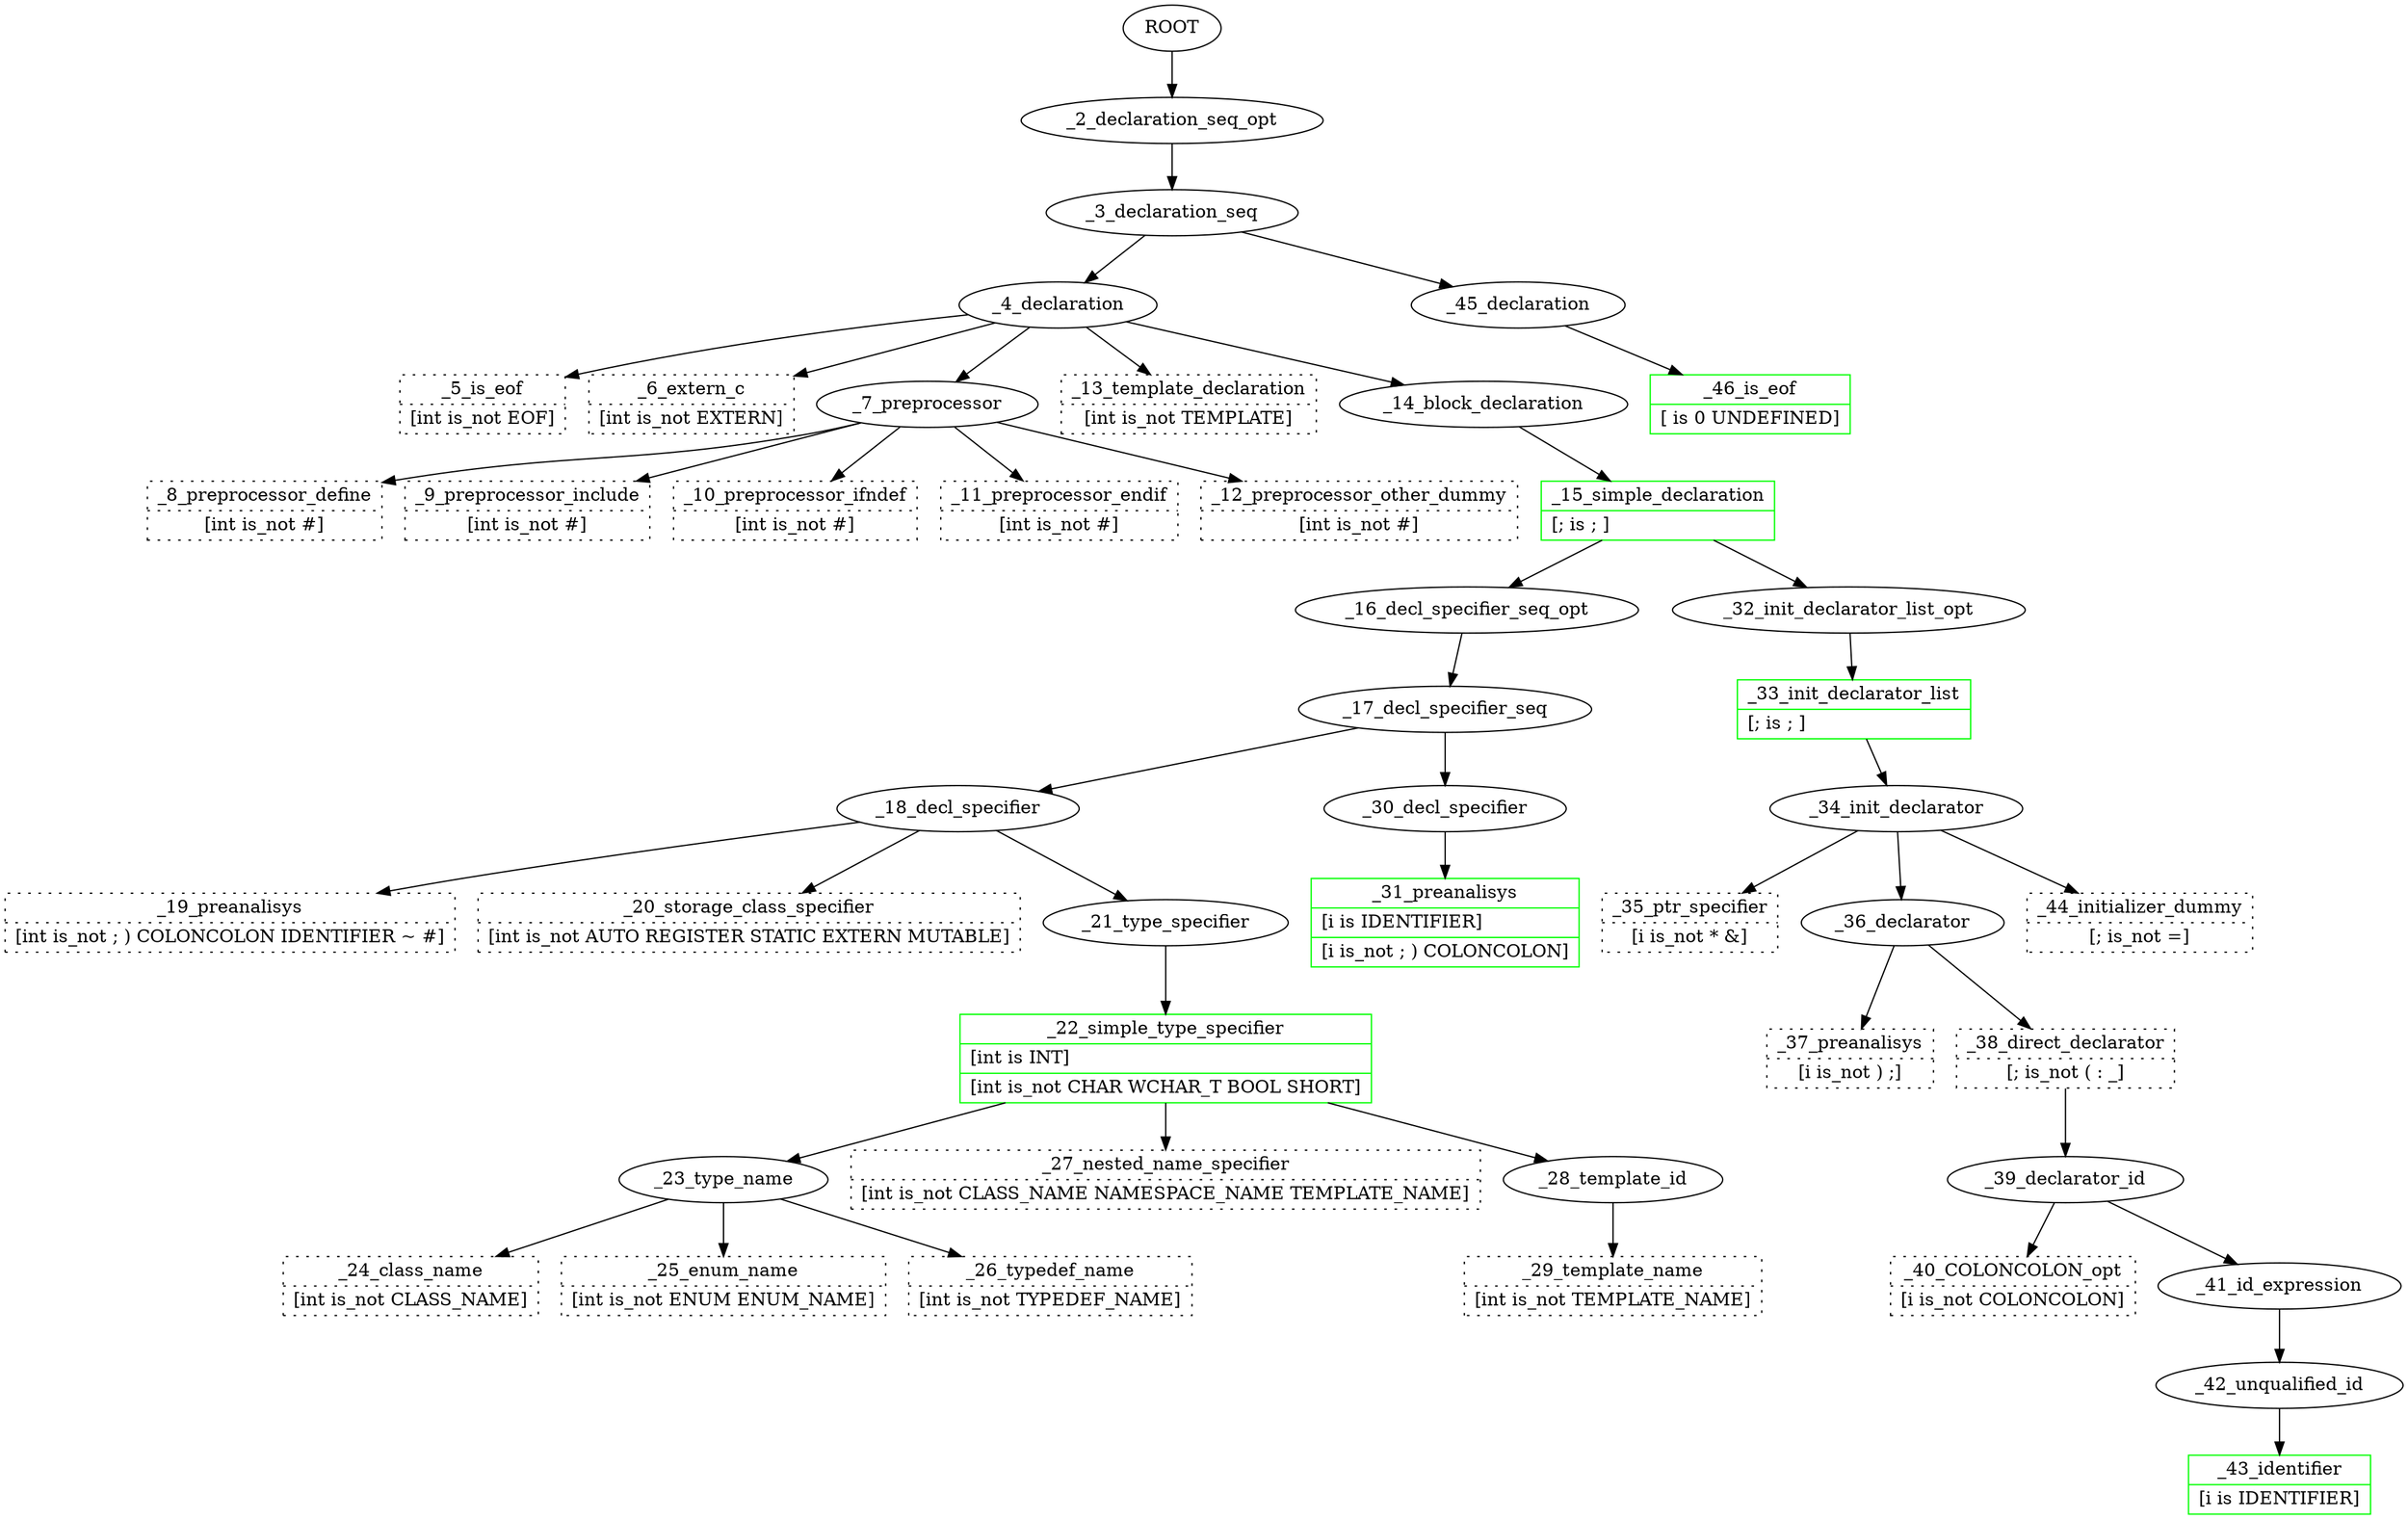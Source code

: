 /*
 cat /home/hevia/working/abidos/processor/test_out//trace_book_01.cpp.gv | dot -Tpng > /home/hevia/working/abidos/processor/test_out//trace_book_01.cpp.gv.png
*/
digraph G {
//        fontname = "Bitstream Vera Sans"
//        fontname = "Technic"
//        fontsize = 8

        node [
//                fontname = "Technic"
//                fontsize = 10
        ]

        edge [
//                fontname = "Technic"
//                fontsize = 10
        ]

  ROOT[label="ROOT"]  _3_declaration_seq[label="_3_declaration_seq"]
  _4_declaration[label="_4_declaration"]
  _5_is_eof[label="{_5_is_eof|[int\ is_not EOF]}", shape="record", color=black, style=dotted]
  _6_extern_c[label="{_6_extern_c|[int\ is_not EXTERN]}", shape="record", color=black, style=dotted]
  _7_preprocessor[label="_7_preprocessor"]
  _8_preprocessor_define[label="{_8_preprocessor_define|[int\ is_not #]}", shape="record", color=black, style=dotted]
  _9_preprocessor_include[label="{_9_preprocessor_include|[int\ is_not #]}", shape="record", color=black, style=dotted]
  _10_preprocessor_ifndef[label="{_10_preprocessor_ifndef|[int\ is_not #]}", shape="record", color=black, style=dotted]
  _11_preprocessor_endif[label="{_11_preprocessor_endif|[int\ is_not #]}", shape="record", color=black, style=dotted]
  _12_preprocessor_other_dummy[label="{_12_preprocessor_other_dummy|[int\ is_not #]}", shape="record", color=black, style=dotted]
  _13_template_declaration[label="{_13_template_declaration|[int\ is_not TEMPLATE]}", shape="record", color=black, style=dotted]
  _14_block_declaration[label="_14_block_declaration"]
  _15_simple_declaration[label="{_15_simple_declaration|[; is  ; ]\l}", shape="record", color=green]
  _16_decl_specifier_seq_opt[label="_16_decl_specifier_seq_opt"]
  _17_decl_specifier_seq[label="_17_decl_specifier_seq"]
  _18_decl_specifier[label="_18_decl_specifier"]
  _19_preanalisys[label="{_19_preanalisys|[int\ is_not ;\ )\ COLONCOLON\ IDENTIFIER\ ~\ #]}", shape="record", color=black, style=dotted]
  _20_storage_class_specifier[label="{_20_storage_class_specifier|[int\ is_not AUTO\ REGISTER\ STATIC\ EXTERN\ MUTABLE]}", shape="record", color=black, style=dotted]
  _21_type_specifier[label="_21_type_specifier"]
  _22_simple_type_specifier[label="{_22_simple_type_specifier|[int is INT]\l|[int\ is_not CHAR\ WCHAR_T\ BOOL\ SHORT]}", shape="record", color=green]
  _23_type_name[label="_23_type_name"]
  _24_class_name[label="{_24_class_name|[int\ is_not CLASS_NAME]}", shape="record", color=black, style=dotted]
  _25_enum_name[label="{_25_enum_name|[int\ is_not ENUM\ ENUM_NAME]}", shape="record", color=black, style=dotted]
  _26_typedef_name[label="{_26_typedef_name|[int\ is_not TYPEDEF_NAME]}", shape="record", color=black, style=dotted]
  _27_nested_name_specifier[label="{_27_nested_name_specifier|[int\ is_not CLASS_NAME\ NAMESPACE_NAME\ TEMPLATE_NAME]}", shape="record", color=black, style=dotted]
  _28_template_id[label="_28_template_id"]
  _29_template_name[label="{_29_template_name|[int\ is_not TEMPLATE_NAME]}", shape="record", color=black, style=dotted]
  _30_decl_specifier[label="_30_decl_specifier"]
  _31_preanalisys[label="{_31_preanalisys|[i is IDENTIFIER]\l|[i\ is_not ;\ )\ COLONCOLON]}", shape="record", color=green]
  _32_init_declarator_list_opt[label="_32_init_declarator_list_opt"]
  _33_init_declarator_list[label="{_33_init_declarator_list|[; is  ; ]\l}", shape="record", color=green]
  _34_init_declarator[label="_34_init_declarator"]
  _35_ptr_specifier[label="{_35_ptr_specifier|[i\ is_not *\ &]}", shape="record", color=black, style=dotted]
  _36_declarator[label="_36_declarator"]
  _37_preanalisys[label="{_37_preanalisys|[i\ is_not )\ ;]}", shape="record", color=black, style=dotted]
  _38_direct_declarator[label="{_38_direct_declarator|[;\ is_not (\ \:\ \_]}", shape="record", color=black, style=dotted]
  _39_declarator_id[label="_39_declarator_id"]
  _40_COLONCOLON_opt[label="{_40_COLONCOLON_opt|[i\ is_not COLONCOLON]}", shape="record", color=black, style=dotted]
  _41_id_expression[label="_41_id_expression"]
  _42_unqualified_id[label="_42_unqualified_id"]
  _43_identifier[label="{_43_identifier|[i is IDENTIFIER]\l}", shape="record", color=green]
  _44_initializer_dummy[label="{_44_initializer_dummy|[;\ is_not =]}", shape="record", color=black, style=dotted]
  _45_declaration[label="_45_declaration"]
  _46_is_eof[label="{_46_is_eof|[ is 0 UNDEFINED]\l}", shape="record", color=green]
  ROOT->_2_declaration_seq_opt;
  _2_declaration_seq_opt->_3_declaration_seq;
  _3_declaration_seq->_4_declaration;
  _4_declaration->_5_is_eof;
  _4_declaration->_6_extern_c;
  _4_declaration->_7_preprocessor;
  _7_preprocessor->_8_preprocessor_define;
  _7_preprocessor->_9_preprocessor_include;
  _7_preprocessor->_10_preprocessor_ifndef;
  _7_preprocessor->_11_preprocessor_endif;
  _7_preprocessor->_12_preprocessor_other_dummy;
  _4_declaration->_13_template_declaration;
  _4_declaration->_14_block_declaration;
  _14_block_declaration->_15_simple_declaration;
  _15_simple_declaration->_16_decl_specifier_seq_opt;
  _16_decl_specifier_seq_opt->_17_decl_specifier_seq;
  _17_decl_specifier_seq->_18_decl_specifier;
  _18_decl_specifier->_19_preanalisys;
  _18_decl_specifier->_20_storage_class_specifier;
  _18_decl_specifier->_21_type_specifier;
  _21_type_specifier->_22_simple_type_specifier;
  _22_simple_type_specifier->_23_type_name;
  _23_type_name->_24_class_name;
  _23_type_name->_25_enum_name;
  _23_type_name->_26_typedef_name;
  _22_simple_type_specifier->_27_nested_name_specifier;
  _22_simple_type_specifier->_28_template_id;
  _28_template_id->_29_template_name;
  _17_decl_specifier_seq->_30_decl_specifier;
  _30_decl_specifier->_31_preanalisys;
  _15_simple_declaration->_32_init_declarator_list_opt;
  _32_init_declarator_list_opt->_33_init_declarator_list;
  _33_init_declarator_list->_34_init_declarator;
  _34_init_declarator->_35_ptr_specifier;
  _34_init_declarator->_36_declarator;
  _36_declarator->_37_preanalisys;
  _36_declarator->_38_direct_declarator;
  _38_direct_declarator->_39_declarator_id;
  _39_declarator_id->_40_COLONCOLON_opt;
  _39_declarator_id->_41_id_expression;
  _41_id_expression->_42_unqualified_id;
  _42_unqualified_id->_43_identifier;
  _34_init_declarator->_44_initializer_dummy;
  _3_declaration_seq->_45_declaration;
  _45_declaration->_46_is_eof;
}
